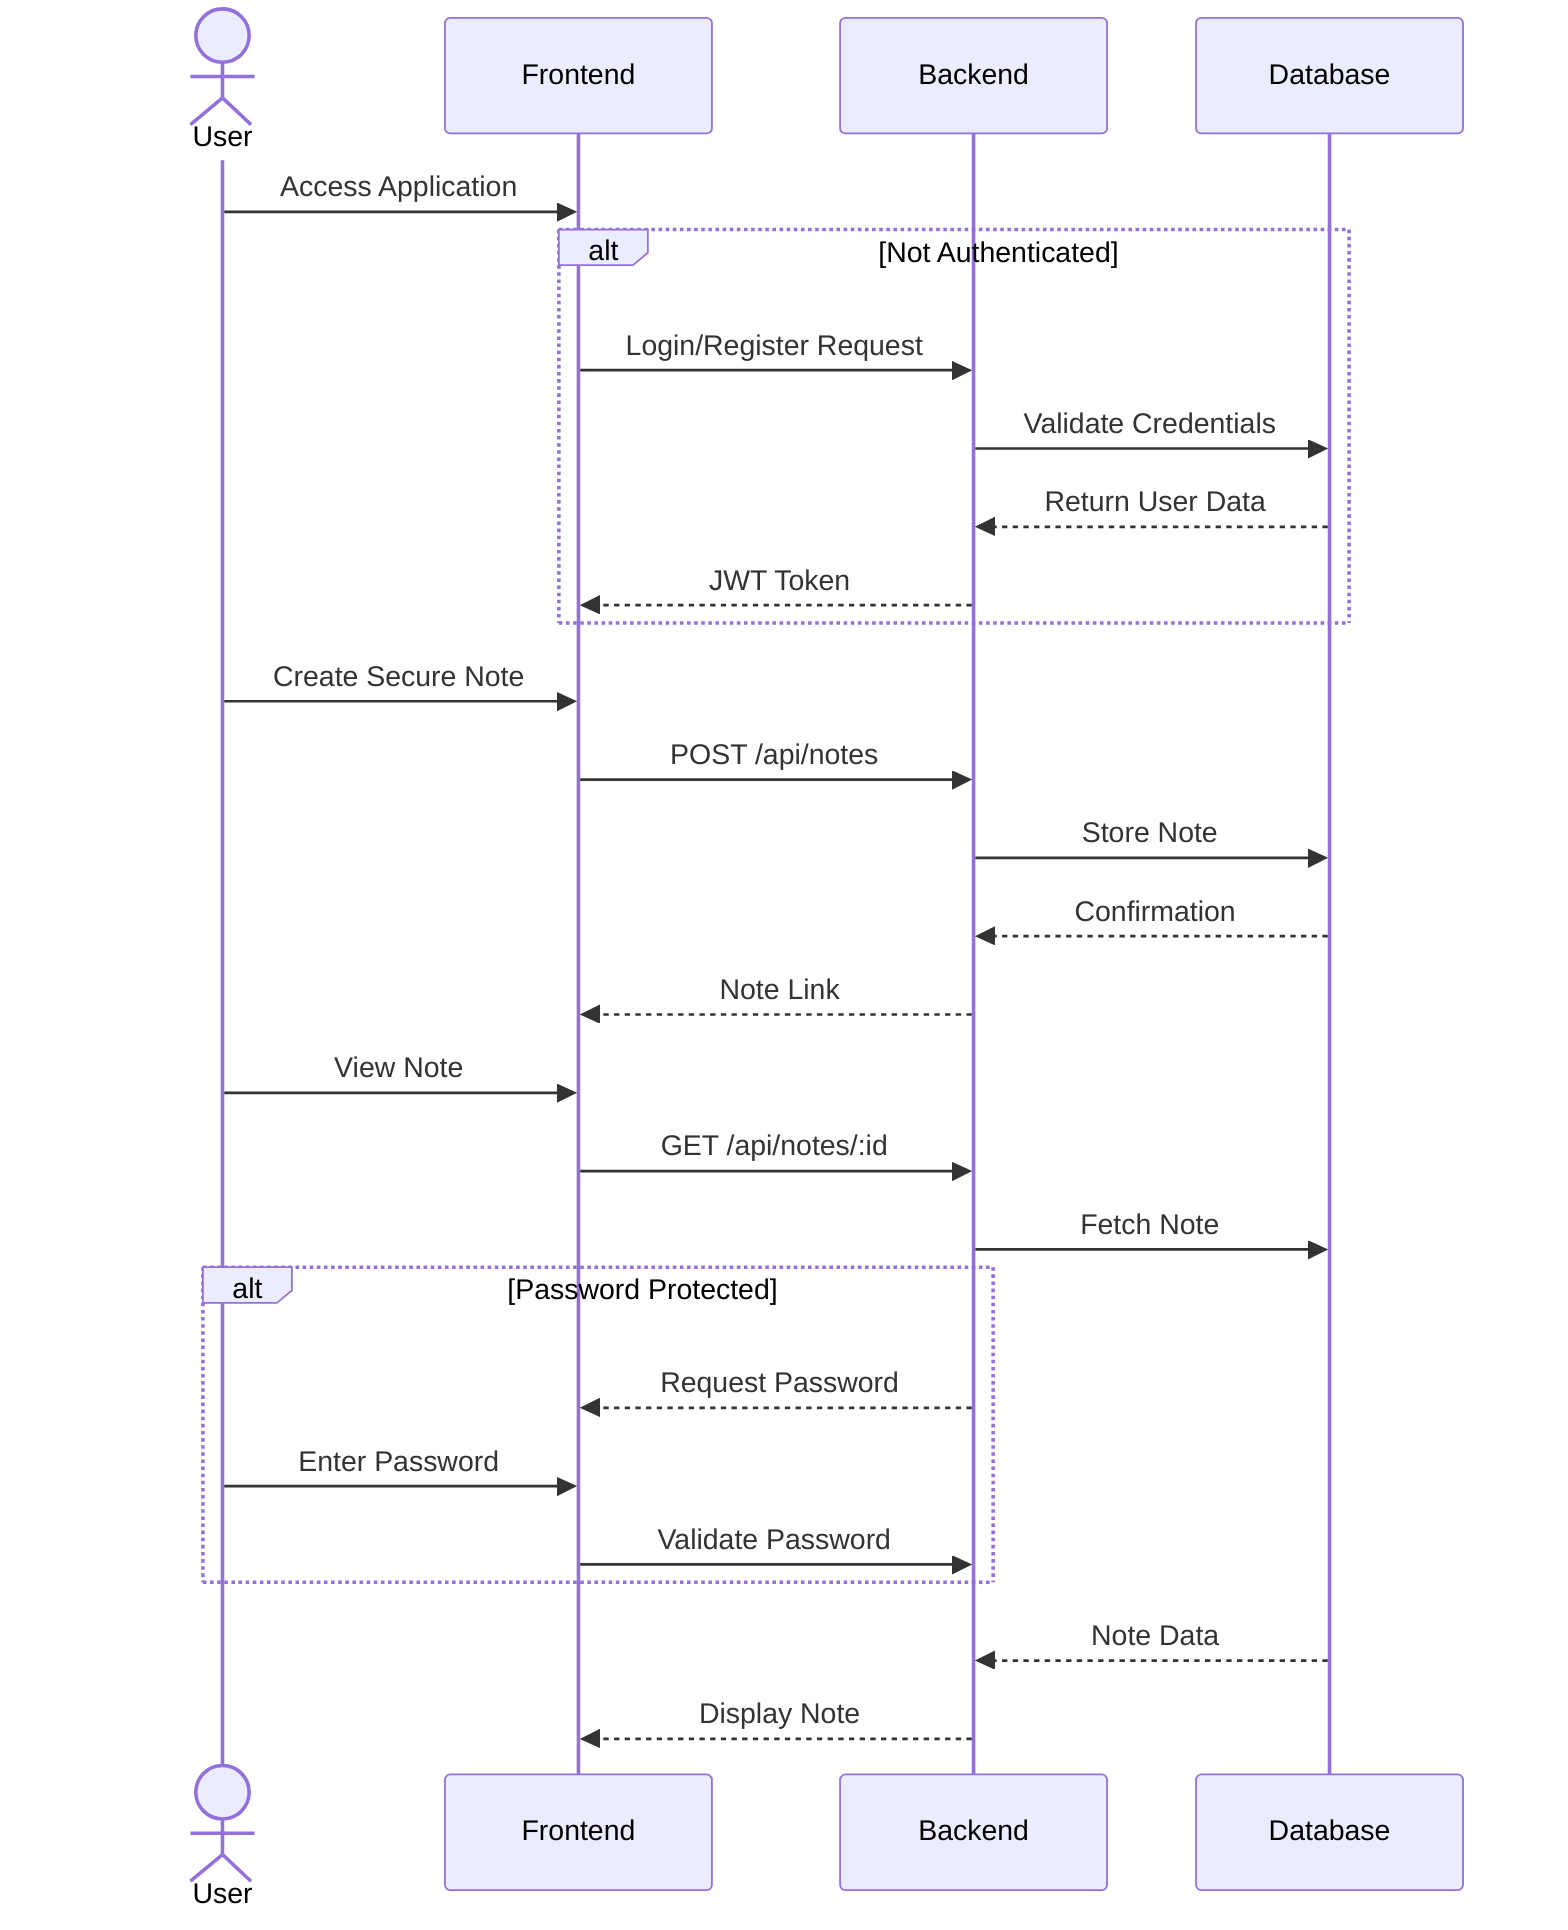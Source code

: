 sequenceDiagram
    actor User
    participant Frontend
    participant Backend
    participant Database

    User->>Frontend: Access Application
    alt Not Authenticated
        Frontend->>Backend: Login/Register Request
        Backend->>Database: Validate Credentials
        Database-->>Backend: Return User Data
        Backend-->>Frontend: JWT Token
    end

    User->>Frontend: Create Secure Note
    Frontend->>Backend: POST /api/notes
    Backend->>Database: Store Note
    Database-->>Backend: Confirmation
    Backend-->>Frontend: Note Link

    User->>Frontend: View Note
    Frontend->>Backend: GET /api/notes/:id
    Backend->>Database: Fetch Note
    alt Password Protected
        Backend-->>Frontend: Request Password
        User->>Frontend: Enter Password
        Frontend->>Backend: Validate Password
    end
    Database-->>Backend: Note Data
    Backend-->>Frontend: Display Note